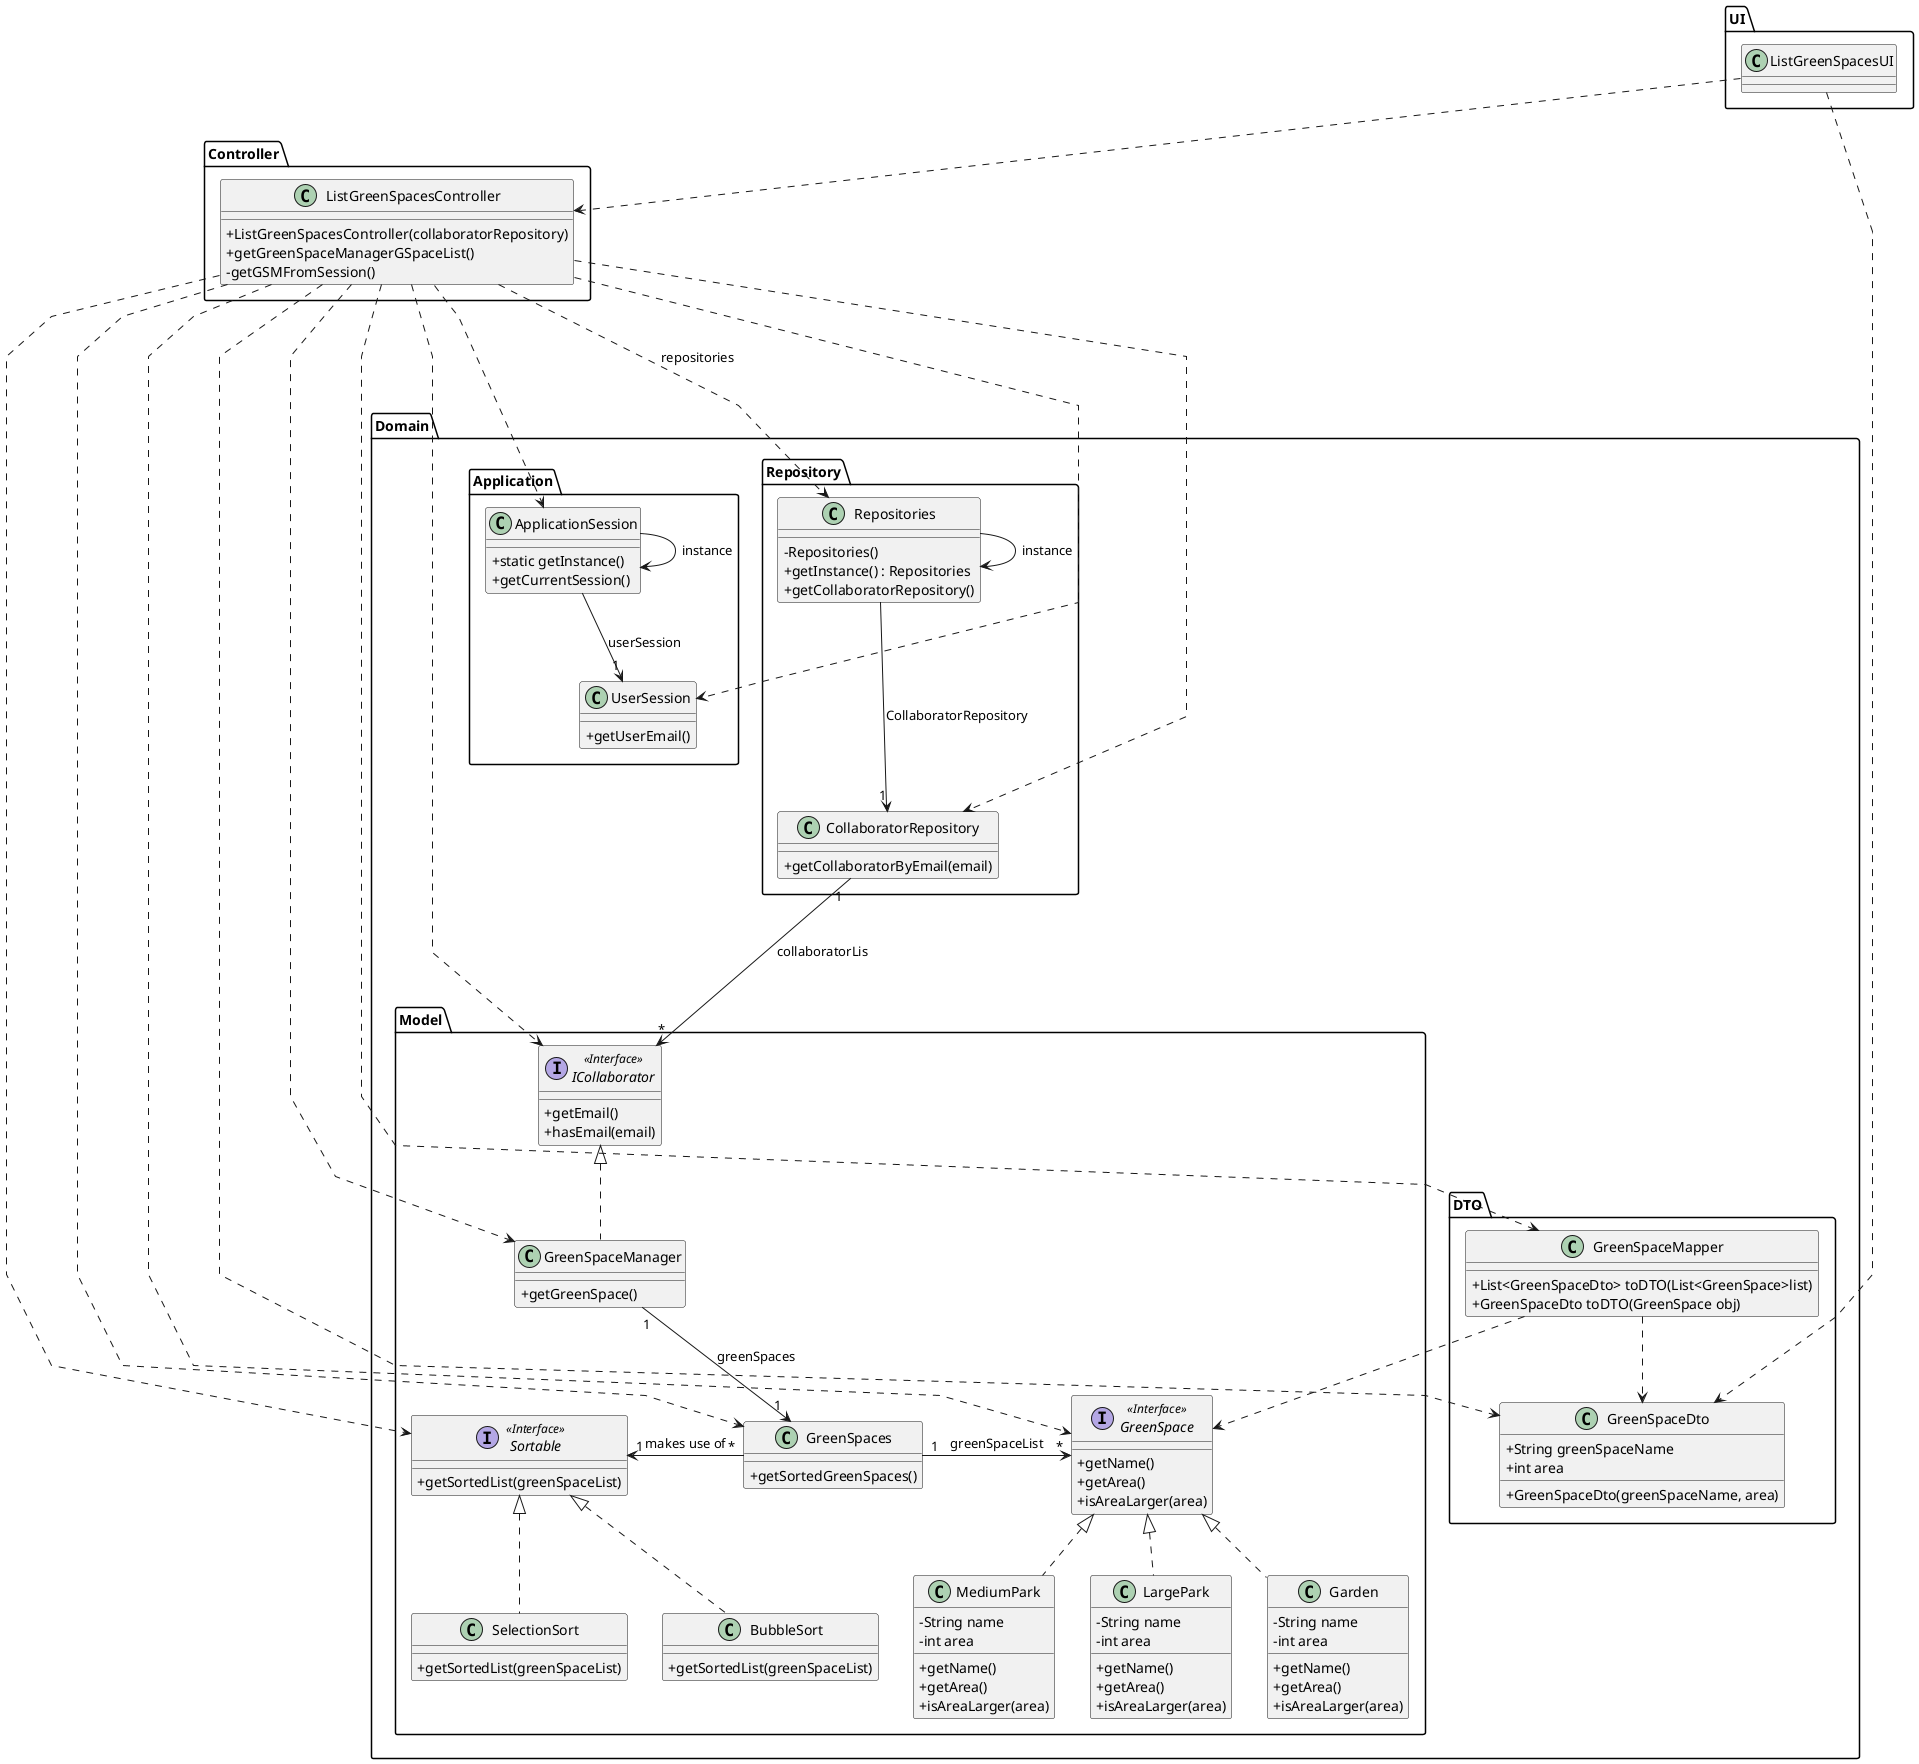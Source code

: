 @startuml
'skinparam monochrome true
skinparam packageStyle rectangle
skinparam shadowing false
skinparam linetype polyline
'skinparam linetype orto

skinparam classAttributeIconSize 0

package "UI" <<Folder>> {
    class ListGreenSpacesUI {
    }
}


package "Controller" <<Folder>> {

    class ListGreenSpacesController {
        + ListGreenSpacesController(collaboratorRepository)
        + getGreenSpaceManagerGSpaceList()
        - getGSMFromSession()
    }

}

'left to right direction
package "Domain" <<Folder>> {

    package "Domain.Application" <<Folder>> {

        class ApplicationSession
        {
            + static getInstance()
            + getCurrentSession()
        }

        class UserSession
        {
            + getUserEmail()
        }
    }

    package "Domain.DTO" <<Folder>> {

        class GreenSpaceMapper{
            + List<GreenSpaceDto> toDTO(List<GreenSpace>list)
            + GreenSpaceDto toDTO(GreenSpace obj)
        }

        class GreenSpaceDto{
            + String greenSpaceName
            + int area

            + GreenSpaceDto(greenSpaceName, area)
        }
    }

    package "Domain.Model" <<Folder>> {

        interface GreenSpace <<Interface>>{
            + getName()
            + getArea()
            + isAreaLarger(area)
        }

        class GreenSpaces{

            +getSortedGreenSpaces()
        }

        class Garden implements GreenSpace{
            - String name
            - int area

            + getName()
            + getArea()
            + isAreaLarger(area)
        }

        class MediumPark implements GreenSpace{
            - String name
            - int area

            + getName()
            + getArea()
            + isAreaLarger(area)
        }

        class LargePark implements GreenSpace{
            - String name
            - int area

            + getName()
            + getArea()
            + isAreaLarger(area)
        }

        interface ICollaborator <<Interface>>{
            + getEmail()
            + hasEmail(email)
        }

        class GreenSpaceManager implements ICollaborator{

            + getGreenSpace()
        }

        interface Sortable <<Interface>>{

            + getSortedList(greenSpaceList)
        }

        class BubbleSort implements Sortable{

            + getSortedList(greenSpaceList)
        }

        class SelectionSort implements Sortable{

            + getSortedList(greenSpaceList)
        }

    }

    package "Domain.Repository" <<Folder>> {

        class Repositories {

            - Repositories()
            + getInstance() : Repositories
            + getCollaboratorRepository()
        }

        class CollaboratorRepository {

            + getCollaboratorByEmail(email)
        }
    }
}

'-------------------GreenSpaceMapper-------------------
GreenSpaceMapper ..> GreenSpaceDto
GreenSpaceMapper ..> GreenSpace

'-------------------Instance-------------------
Repositories -> Repositories : instance
ApplicationSession -> ApplicationSession : instance

'-------------------UI-------------------
ListGreenSpacesUI ..> ListGreenSpacesController
ListGreenSpacesUI ..> GreenSpaceDto

'-------------------Controller-------------------
ListGreenSpacesController ...> Repositories : repositories
ListGreenSpacesController ...> ApplicationSession
ListGreenSpacesController ...> UserSession
ListGreenSpacesController ...> CollaboratorRepository
ListGreenSpacesController ...> ICollaborator
ListGreenSpacesController ...> GreenSpace
ListGreenSpacesController ...> GreenSpaceManager
ListGreenSpacesController ...> GreenSpaces
ListGreenSpacesController ...> Sortable
ListGreenSpacesController ...> GreenSpaceMapper
ListGreenSpacesController ...> GreenSpaceDto

'-------------------ApplicationSession-------------------
ApplicationSession --> "1" UserSession : userSession

'-------------------Repositories-------------------
Repositories ---> "1" CollaboratorRepository : CollaboratorRepository

'-------------------CollaboratorRepository-------------------
CollaboratorRepository "1"  ---> "*" ICollaborator : collaboratorLis

'-------------------GreenSpaceManager-------------------
GreenSpaceManager "1" --> "1" GreenSpaces : greenSpaces

'-------------------GreenSpaces-------------------
GreenSpaces "1" -> "*" GreenSpace : greenSpaceList

'-------------------Sortable-------------------
Sortable "1" <- "*" GreenSpaces : makes use of

@enduml